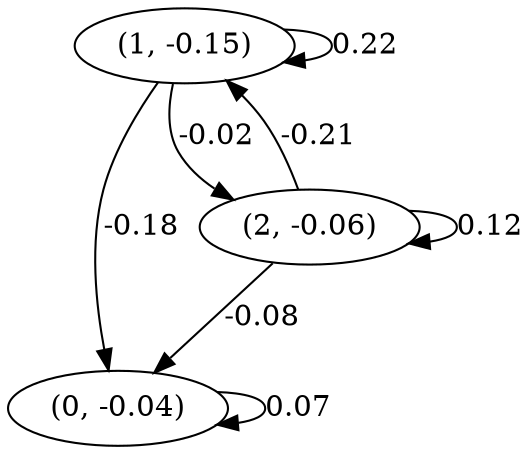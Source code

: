 digraph {
    0 [ label = "(0, -0.04)" ]
    1 [ label = "(1, -0.15)" ]
    2 [ label = "(2, -0.06)" ]
    0 -> 0 [ label = "0.07" ]
    1 -> 1 [ label = "0.22" ]
    2 -> 2 [ label = "0.12" ]
    1 -> 0 [ label = "-0.18" ]
    2 -> 0 [ label = "-0.08" ]
    2 -> 1 [ label = "-0.21" ]
    1 -> 2 [ label = "-0.02" ]
}


